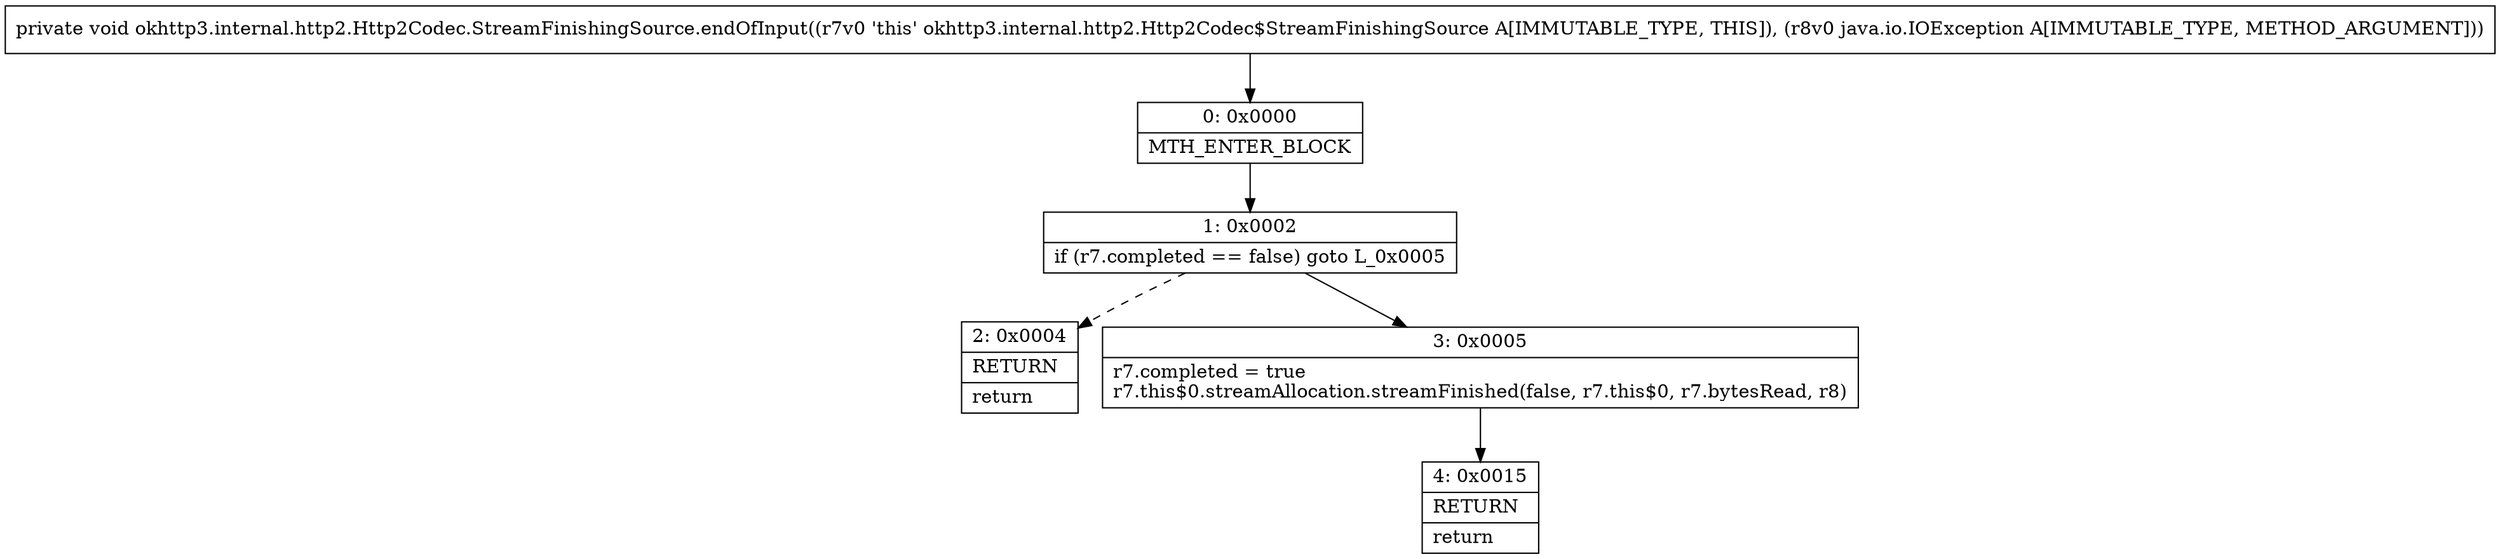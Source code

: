 digraph "CFG forokhttp3.internal.http2.Http2Codec.StreamFinishingSource.endOfInput(Ljava\/io\/IOException;)V" {
Node_0 [shape=record,label="{0\:\ 0x0000|MTH_ENTER_BLOCK\l}"];
Node_1 [shape=record,label="{1\:\ 0x0002|if (r7.completed == false) goto L_0x0005\l}"];
Node_2 [shape=record,label="{2\:\ 0x0004|RETURN\l|return\l}"];
Node_3 [shape=record,label="{3\:\ 0x0005|r7.completed = true\lr7.this$0.streamAllocation.streamFinished(false, r7.this$0, r7.bytesRead, r8)\l}"];
Node_4 [shape=record,label="{4\:\ 0x0015|RETURN\l|return\l}"];
MethodNode[shape=record,label="{private void okhttp3.internal.http2.Http2Codec.StreamFinishingSource.endOfInput((r7v0 'this' okhttp3.internal.http2.Http2Codec$StreamFinishingSource A[IMMUTABLE_TYPE, THIS]), (r8v0 java.io.IOException A[IMMUTABLE_TYPE, METHOD_ARGUMENT])) }"];
MethodNode -> Node_0;
Node_0 -> Node_1;
Node_1 -> Node_2[style=dashed];
Node_1 -> Node_3;
Node_3 -> Node_4;
}

